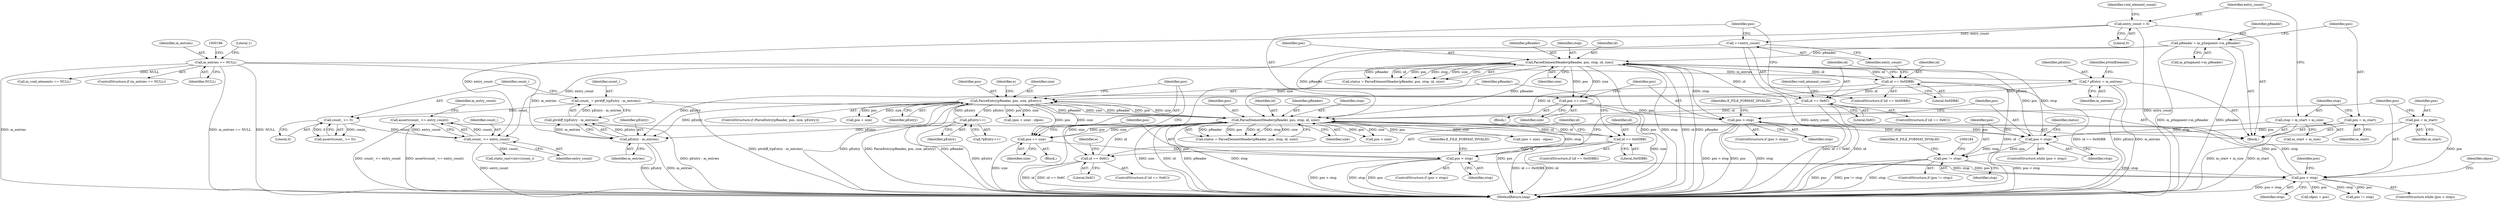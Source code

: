 digraph "0_Android_cc274e2abe8b2a6698a5c47d8aa4bb45f1f9538d_34@API" {
"1000328" [label="(Call,assert(count_ <= entry_count))"];
"1000329" [label="(Call,count_ <= entry_count)"];
"1000325" [label="(Call,count_ >= 0)"];
"1000318" [label="(Call,count_ = ptrdiff_t(pEntry - m_entries))"];
"1000320" [label="(Call,ptrdiff_t(pEntry - m_entries))"];
"1000321" [label="(Call,pEntry - m_entries)"];
"1000208" [label="(Call,* pEntry = m_entries)"];
"1000189" [label="(Call,m_entries == NULL)"];
"1000250" [label="(Call,ParseEntry(pReader, pos, size, pEntry))"];
"1000232" [label="(Call,ParseElementHeader(pReader, pos, stop, id, size))"];
"1000143" [label="(Call,ParseElementHeader(pReader, pos, stop, id, size))"];
"1000110" [label="(Call,pReader = m_pSegment->m_pReader)"];
"1000134" [label="(Call,pos < stop)"];
"1000116" [label="(Call,pos = m_start)"];
"1000172" [label="(Call,pos > stop)"];
"1000168" [label="(Call,pos += size)"];
"1000120" [label="(Call,stop = m_start + m_size)"];
"1000163" [label="(Call,id == 0x6C)"];
"1000156" [label="(Call,id == 0x0DBB)"];
"1000219" [label="(Call,pos < stop)"];
"1000215" [label="(Call,pos = m_start)"];
"1000306" [label="(Call,pos > stop)"];
"1000302" [label="(Call,pos += size)"];
"1000178" [label="(Call,pos != stop)"];
"1000245" [label="(Call,id == 0x0DBB)"];
"1000278" [label="(Call,id == 0x6C)"];
"1000260" [label="(Call,pEntry++)"];
"1000159" [label="(Call,++entry_count)"];
"1000126" [label="(Call,entry_count = 0)"];
"1000224" [label="(Call,idpos = pos)"];
"1000133" [label="(ControlStructure,while (pos < stop))"];
"1000177" [label="(ControlStructure,if (pos != stop))"];
"1000137" [label="(Block,)"];
"1000279" [label="(Identifier,id)"];
"1000277" [label="(ControlStructure,if (id == 0x6C))"];
"1000134" [label="(Call,pos < stop)"];
"1000252" [label="(Identifier,pos)"];
"1000118" [label="(Identifier,m_start)"];
"1000250" [label="(Call,ParseEntry(pReader, pos, size, pEntry))"];
"1000272" [label="(Call,pos + size)"];
"1000127" [label="(Identifier,entry_count)"];
"1000201" [label="(Call,m_void_elements == NULL)"];
"1000302" [label="(Call,pos += size)"];
"1000213" [label="(Identifier,pVoidElement)"];
"1000233" [label="(Identifier,pReader)"];
"1000135" [label="(Identifier,pos)"];
"1000260" [label="(Call,pEntry++)"];
"1000298" [label="(Call,pos + size)"];
"1000180" [label="(Identifier,stop)"];
"1000297" [label="(Call,(pos + size) - idpos)"];
"1000312" [label="(Call,pos != stop)"];
"1000109" [label="(Block,)"];
"1000325" [label="(Call,count_ >= 0)"];
"1000225" [label="(Identifier,idpos)"];
"1000308" [label="(Identifier,stop)"];
"1000188" [label="(ControlStructure,if (m_entries == NULL))"];
"1000172" [label="(Call,pos > stop)"];
"1000246" [label="(Identifier,id)"];
"1000179" [label="(Identifier,pos)"];
"1000322" [label="(Identifier,pEntry)"];
"1000222" [label="(Block,)"];
"1000131" [label="(Identifier,void_element_count)"];
"1000165" [label="(Literal,0x6C)"];
"1000209" [label="(Identifier,pEntry)"];
"1000116" [label="(Call,pos = m_start)"];
"1000258" [label="(Identifier,e)"];
"1000173" [label="(Identifier,pos)"];
"1000330" [label="(Identifier,count_)"];
"1000194" [label="(Literal,1)"];
"1000329" [label="(Call,count_ <= entry_count)"];
"1000168" [label="(Call,pos += size)"];
"1000324" [label="(Call,assert(count_ >= 0))"];
"1000253" [label="(Identifier,size)"];
"1000333" [label="(Identifier,m_entry_count)"];
"1000230" [label="(Call,status = ParseElementHeader(pReader, pos, stop, id, size))"];
"1000159" [label="(Call,++entry_count)"];
"1000191" [label="(Identifier,NULL)"];
"1000120" [label="(Call,stop = m_start + m_size)"];
"1000261" [label="(Identifier,pEntry)"];
"1000162" [label="(ControlStructure,if (id == 0x6C))"];
"1000327" [label="(Literal,0)"];
"1000217" [label="(Identifier,m_start)"];
"1000157" [label="(Identifier,id)"];
"1000144" [label="(Identifier,pReader)"];
"1000259" [label="(Call,*pEntry++)"];
"1000117" [label="(Identifier,pos)"];
"1000189" [label="(Call,m_entries == NULL)"];
"1000235" [label="(Identifier,stop)"];
"1000323" [label="(Identifier,m_entries)"];
"1000326" [label="(Identifier,count_)"];
"1000245" [label="(Call,id == 0x0DBB)"];
"1000306" [label="(Call,pos > stop)"];
"1000284" [label="(Identifier,e)"];
"1000148" [label="(Identifier,size)"];
"1000303" [label="(Identifier,pos)"];
"1000232" [label="(Call,ParseElementHeader(pReader, pos, stop, id, size))"];
"1000334" [label="(Call,static_cast<int>(count_))"];
"1000305" [label="(ControlStructure,if (pos > stop))"];
"1000216" [label="(Identifier,pos)"];
"1000169" [label="(Identifier,pos)"];
"1000143" [label="(Call,ParseElementHeader(pReader, pos, stop, id, size))"];
"1000190" [label="(Identifier,m_entries)"];
"1000254" [label="(Identifier,pEntry)"];
"1000141" [label="(Call,status = ParseElementHeader(pReader, pos, stop, id, size))"];
"1000155" [label="(ControlStructure,if (id == 0x0DBB))"];
"1000142" [label="(Identifier,status)"];
"1000110" [label="(Call,pReader = m_pSegment->m_pReader)"];
"1000234" [label="(Identifier,pos)"];
"1000126" [label="(Call,entry_count = 0)"];
"1000318" [label="(Call,count_ = ptrdiff_t(pEntry - m_entries))"];
"1000244" [label="(ControlStructure,if (id == 0x0DBB))"];
"1000176" [label="(Identifier,E_FILE_FORMAT_INVALID)"];
"1000170" [label="(Identifier,size)"];
"1000146" [label="(Identifier,stop)"];
"1000121" [label="(Identifier,stop)"];
"1000112" [label="(Call,m_pSegment->m_pReader)"];
"1000158" [label="(Literal,0x0DBB)"];
"1000271" [label="(Call,(pos + size) - idpos)"];
"1000163" [label="(Call,id == 0x6C)"];
"1000304" [label="(Identifier,size)"];
"1000122" [label="(Call,m_start + m_size)"];
"1000147" [label="(Identifier,id)"];
"1000320" [label="(Call,ptrdiff_t(pEntry - m_entries))"];
"1000156" [label="(Call,id == 0x0DBB)"];
"1000280" [label="(Literal,0x6C)"];
"1000128" [label="(Literal,0)"];
"1000321" [label="(Call,pEntry - m_entries)"];
"1000220" [label="(Identifier,pos)"];
"1000218" [label="(ControlStructure,while (pos < stop))"];
"1000313" [label="(Identifier,pos)"];
"1000210" [label="(Identifier,m_entries)"];
"1000247" [label="(Literal,0x0DBB)"];
"1000164" [label="(Identifier,id)"];
"1000174" [label="(Identifier,stop)"];
"1000182" [label="(Identifier,E_FILE_FORMAT_INVALID)"];
"1000251" [label="(Identifier,pReader)"];
"1000219" [label="(Call,pos < stop)"];
"1000145" [label="(Identifier,pos)"];
"1000171" [label="(ControlStructure,if (pos > stop))"];
"1000178" [label="(Call,pos != stop)"];
"1000236" [label="(Identifier,id)"];
"1000328" [label="(Call,assert(count_ <= entry_count))"];
"1000249" [label="(ControlStructure,if (ParseEntry(pReader, pos, size, pEntry)))"];
"1000358" [label="(MethodReturn,long)"];
"1000111" [label="(Identifier,pReader)"];
"1000221" [label="(Identifier,stop)"];
"1000215" [label="(Call,pos = m_start)"];
"1000237" [label="(Identifier,size)"];
"1000319" [label="(Identifier,count_)"];
"1000331" [label="(Identifier,entry_count)"];
"1000208" [label="(Call,* pEntry = m_entries)"];
"1000278" [label="(Call,id == 0x6C)"];
"1000160" [label="(Identifier,entry_count)"];
"1000307" [label="(Identifier,pos)"];
"1000167" [label="(Identifier,void_element_count)"];
"1000310" [label="(Identifier,E_FILE_FORMAT_INVALID)"];
"1000136" [label="(Identifier,stop)"];
"1000328" -> "1000109"  [label="AST: "];
"1000328" -> "1000329"  [label="CFG: "];
"1000329" -> "1000328"  [label="AST: "];
"1000333" -> "1000328"  [label="CFG: "];
"1000328" -> "1000358"  [label="DDG: assert(count_ <= entry_count)"];
"1000328" -> "1000358"  [label="DDG: count_ <= entry_count"];
"1000329" -> "1000328"  [label="DDG: count_"];
"1000329" -> "1000328"  [label="DDG: entry_count"];
"1000329" -> "1000331"  [label="CFG: "];
"1000330" -> "1000329"  [label="AST: "];
"1000331" -> "1000329"  [label="AST: "];
"1000329" -> "1000358"  [label="DDG: entry_count"];
"1000325" -> "1000329"  [label="DDG: count_"];
"1000159" -> "1000329"  [label="DDG: entry_count"];
"1000126" -> "1000329"  [label="DDG: entry_count"];
"1000329" -> "1000334"  [label="DDG: count_"];
"1000325" -> "1000324"  [label="AST: "];
"1000325" -> "1000327"  [label="CFG: "];
"1000326" -> "1000325"  [label="AST: "];
"1000327" -> "1000325"  [label="AST: "];
"1000324" -> "1000325"  [label="CFG: "];
"1000325" -> "1000324"  [label="DDG: count_"];
"1000325" -> "1000324"  [label="DDG: 0"];
"1000318" -> "1000325"  [label="DDG: count_"];
"1000318" -> "1000109"  [label="AST: "];
"1000318" -> "1000320"  [label="CFG: "];
"1000319" -> "1000318"  [label="AST: "];
"1000320" -> "1000318"  [label="AST: "];
"1000326" -> "1000318"  [label="CFG: "];
"1000318" -> "1000358"  [label="DDG: ptrdiff_t(pEntry - m_entries)"];
"1000320" -> "1000318"  [label="DDG: pEntry - m_entries"];
"1000320" -> "1000321"  [label="CFG: "];
"1000321" -> "1000320"  [label="AST: "];
"1000320" -> "1000358"  [label="DDG: pEntry - m_entries"];
"1000321" -> "1000320"  [label="DDG: pEntry"];
"1000321" -> "1000320"  [label="DDG: m_entries"];
"1000321" -> "1000323"  [label="CFG: "];
"1000322" -> "1000321"  [label="AST: "];
"1000323" -> "1000321"  [label="AST: "];
"1000321" -> "1000358"  [label="DDG: pEntry"];
"1000321" -> "1000358"  [label="DDG: m_entries"];
"1000208" -> "1000321"  [label="DDG: pEntry"];
"1000250" -> "1000321"  [label="DDG: pEntry"];
"1000260" -> "1000321"  [label="DDG: pEntry"];
"1000189" -> "1000321"  [label="DDG: m_entries"];
"1000208" -> "1000109"  [label="AST: "];
"1000208" -> "1000210"  [label="CFG: "];
"1000209" -> "1000208"  [label="AST: "];
"1000210" -> "1000208"  [label="AST: "];
"1000213" -> "1000208"  [label="CFG: "];
"1000208" -> "1000358"  [label="DDG: pEntry"];
"1000208" -> "1000358"  [label="DDG: m_entries"];
"1000189" -> "1000208"  [label="DDG: m_entries"];
"1000208" -> "1000250"  [label="DDG: pEntry"];
"1000189" -> "1000188"  [label="AST: "];
"1000189" -> "1000191"  [label="CFG: "];
"1000190" -> "1000189"  [label="AST: "];
"1000191" -> "1000189"  [label="AST: "];
"1000194" -> "1000189"  [label="CFG: "];
"1000196" -> "1000189"  [label="CFG: "];
"1000189" -> "1000358"  [label="DDG: m_entries"];
"1000189" -> "1000358"  [label="DDG: m_entries == NULL"];
"1000189" -> "1000358"  [label="DDG: NULL"];
"1000189" -> "1000201"  [label="DDG: NULL"];
"1000250" -> "1000249"  [label="AST: "];
"1000250" -> "1000254"  [label="CFG: "];
"1000251" -> "1000250"  [label="AST: "];
"1000252" -> "1000250"  [label="AST: "];
"1000253" -> "1000250"  [label="AST: "];
"1000254" -> "1000250"  [label="AST: "];
"1000258" -> "1000250"  [label="CFG: "];
"1000303" -> "1000250"  [label="CFG: "];
"1000250" -> "1000358"  [label="DDG: pReader"];
"1000250" -> "1000358"  [label="DDG: pEntry"];
"1000250" -> "1000358"  [label="DDG: ParseEntry(pReader, pos, size, pEntry)"];
"1000250" -> "1000232"  [label="DDG: pReader"];
"1000250" -> "1000232"  [label="DDG: size"];
"1000232" -> "1000250"  [label="DDG: pReader"];
"1000232" -> "1000250"  [label="DDG: pos"];
"1000232" -> "1000250"  [label="DDG: size"];
"1000260" -> "1000250"  [label="DDG: pEntry"];
"1000250" -> "1000260"  [label="DDG: pEntry"];
"1000250" -> "1000271"  [label="DDG: pos"];
"1000250" -> "1000271"  [label="DDG: size"];
"1000250" -> "1000272"  [label="DDG: pos"];
"1000250" -> "1000272"  [label="DDG: size"];
"1000250" -> "1000302"  [label="DDG: size"];
"1000250" -> "1000302"  [label="DDG: pos"];
"1000232" -> "1000230"  [label="AST: "];
"1000232" -> "1000237"  [label="CFG: "];
"1000233" -> "1000232"  [label="AST: "];
"1000234" -> "1000232"  [label="AST: "];
"1000235" -> "1000232"  [label="AST: "];
"1000236" -> "1000232"  [label="AST: "];
"1000237" -> "1000232"  [label="AST: "];
"1000230" -> "1000232"  [label="CFG: "];
"1000232" -> "1000358"  [label="DDG: size"];
"1000232" -> "1000358"  [label="DDG: id"];
"1000232" -> "1000358"  [label="DDG: pReader"];
"1000232" -> "1000358"  [label="DDG: stop"];
"1000232" -> "1000358"  [label="DDG: pos"];
"1000232" -> "1000230"  [label="DDG: pReader"];
"1000232" -> "1000230"  [label="DDG: pos"];
"1000232" -> "1000230"  [label="DDG: id"];
"1000232" -> "1000230"  [label="DDG: stop"];
"1000232" -> "1000230"  [label="DDG: size"];
"1000143" -> "1000232"  [label="DDG: pReader"];
"1000143" -> "1000232"  [label="DDG: size"];
"1000110" -> "1000232"  [label="DDG: pReader"];
"1000219" -> "1000232"  [label="DDG: pos"];
"1000219" -> "1000232"  [label="DDG: stop"];
"1000163" -> "1000232"  [label="DDG: id"];
"1000156" -> "1000232"  [label="DDG: id"];
"1000245" -> "1000232"  [label="DDG: id"];
"1000278" -> "1000232"  [label="DDG: id"];
"1000232" -> "1000245"  [label="DDG: id"];
"1000232" -> "1000297"  [label="DDG: pos"];
"1000232" -> "1000297"  [label="DDG: size"];
"1000232" -> "1000298"  [label="DDG: pos"];
"1000232" -> "1000298"  [label="DDG: size"];
"1000232" -> "1000302"  [label="DDG: size"];
"1000232" -> "1000302"  [label="DDG: pos"];
"1000232" -> "1000306"  [label="DDG: stop"];
"1000143" -> "1000141"  [label="AST: "];
"1000143" -> "1000148"  [label="CFG: "];
"1000144" -> "1000143"  [label="AST: "];
"1000145" -> "1000143"  [label="AST: "];
"1000146" -> "1000143"  [label="AST: "];
"1000147" -> "1000143"  [label="AST: "];
"1000148" -> "1000143"  [label="AST: "];
"1000141" -> "1000143"  [label="CFG: "];
"1000143" -> "1000358"  [label="DDG: pReader"];
"1000143" -> "1000358"  [label="DDG: size"];
"1000143" -> "1000358"  [label="DDG: pos"];
"1000143" -> "1000358"  [label="DDG: stop"];
"1000143" -> "1000358"  [label="DDG: id"];
"1000143" -> "1000141"  [label="DDG: pReader"];
"1000143" -> "1000141"  [label="DDG: id"];
"1000143" -> "1000141"  [label="DDG: pos"];
"1000143" -> "1000141"  [label="DDG: stop"];
"1000143" -> "1000141"  [label="DDG: size"];
"1000110" -> "1000143"  [label="DDG: pReader"];
"1000134" -> "1000143"  [label="DDG: pos"];
"1000134" -> "1000143"  [label="DDG: stop"];
"1000163" -> "1000143"  [label="DDG: id"];
"1000156" -> "1000143"  [label="DDG: id"];
"1000143" -> "1000156"  [label="DDG: id"];
"1000143" -> "1000168"  [label="DDG: size"];
"1000143" -> "1000168"  [label="DDG: pos"];
"1000143" -> "1000172"  [label="DDG: stop"];
"1000110" -> "1000109"  [label="AST: "];
"1000110" -> "1000112"  [label="CFG: "];
"1000111" -> "1000110"  [label="AST: "];
"1000112" -> "1000110"  [label="AST: "];
"1000117" -> "1000110"  [label="CFG: "];
"1000110" -> "1000358"  [label="DDG: m_pSegment->m_pReader"];
"1000110" -> "1000358"  [label="DDG: pReader"];
"1000134" -> "1000133"  [label="AST: "];
"1000134" -> "1000136"  [label="CFG: "];
"1000135" -> "1000134"  [label="AST: "];
"1000136" -> "1000134"  [label="AST: "];
"1000142" -> "1000134"  [label="CFG: "];
"1000179" -> "1000134"  [label="CFG: "];
"1000134" -> "1000358"  [label="DDG: pos < stop"];
"1000116" -> "1000134"  [label="DDG: pos"];
"1000172" -> "1000134"  [label="DDG: pos"];
"1000172" -> "1000134"  [label="DDG: stop"];
"1000120" -> "1000134"  [label="DDG: stop"];
"1000134" -> "1000178"  [label="DDG: pos"];
"1000134" -> "1000178"  [label="DDG: stop"];
"1000116" -> "1000109"  [label="AST: "];
"1000116" -> "1000118"  [label="CFG: "];
"1000117" -> "1000116"  [label="AST: "];
"1000118" -> "1000116"  [label="AST: "];
"1000121" -> "1000116"  [label="CFG: "];
"1000172" -> "1000171"  [label="AST: "];
"1000172" -> "1000174"  [label="CFG: "];
"1000173" -> "1000172"  [label="AST: "];
"1000174" -> "1000172"  [label="AST: "];
"1000135" -> "1000172"  [label="CFG: "];
"1000176" -> "1000172"  [label="CFG: "];
"1000172" -> "1000358"  [label="DDG: stop"];
"1000172" -> "1000358"  [label="DDG: pos > stop"];
"1000172" -> "1000358"  [label="DDG: pos"];
"1000168" -> "1000172"  [label="DDG: pos"];
"1000168" -> "1000137"  [label="AST: "];
"1000168" -> "1000170"  [label="CFG: "];
"1000169" -> "1000168"  [label="AST: "];
"1000170" -> "1000168"  [label="AST: "];
"1000173" -> "1000168"  [label="CFG: "];
"1000168" -> "1000358"  [label="DDG: size"];
"1000120" -> "1000109"  [label="AST: "];
"1000120" -> "1000122"  [label="CFG: "];
"1000121" -> "1000120"  [label="AST: "];
"1000122" -> "1000120"  [label="AST: "];
"1000127" -> "1000120"  [label="CFG: "];
"1000120" -> "1000358"  [label="DDG: m_start + m_size"];
"1000163" -> "1000162"  [label="AST: "];
"1000163" -> "1000165"  [label="CFG: "];
"1000164" -> "1000163"  [label="AST: "];
"1000165" -> "1000163"  [label="AST: "];
"1000167" -> "1000163"  [label="CFG: "];
"1000169" -> "1000163"  [label="CFG: "];
"1000163" -> "1000358"  [label="DDG: id"];
"1000163" -> "1000358"  [label="DDG: id == 0x6C"];
"1000156" -> "1000163"  [label="DDG: id"];
"1000156" -> "1000155"  [label="AST: "];
"1000156" -> "1000158"  [label="CFG: "];
"1000157" -> "1000156"  [label="AST: "];
"1000158" -> "1000156"  [label="AST: "];
"1000160" -> "1000156"  [label="CFG: "];
"1000164" -> "1000156"  [label="CFG: "];
"1000156" -> "1000358"  [label="DDG: id"];
"1000156" -> "1000358"  [label="DDG: id == 0x0DBB"];
"1000219" -> "1000218"  [label="AST: "];
"1000219" -> "1000221"  [label="CFG: "];
"1000220" -> "1000219"  [label="AST: "];
"1000221" -> "1000219"  [label="AST: "];
"1000225" -> "1000219"  [label="CFG: "];
"1000313" -> "1000219"  [label="CFG: "];
"1000219" -> "1000358"  [label="DDG: pos < stop"];
"1000215" -> "1000219"  [label="DDG: pos"];
"1000306" -> "1000219"  [label="DDG: pos"];
"1000306" -> "1000219"  [label="DDG: stop"];
"1000178" -> "1000219"  [label="DDG: stop"];
"1000219" -> "1000224"  [label="DDG: pos"];
"1000219" -> "1000312"  [label="DDG: pos"];
"1000219" -> "1000312"  [label="DDG: stop"];
"1000215" -> "1000109"  [label="AST: "];
"1000215" -> "1000217"  [label="CFG: "];
"1000216" -> "1000215"  [label="AST: "];
"1000217" -> "1000215"  [label="AST: "];
"1000220" -> "1000215"  [label="CFG: "];
"1000215" -> "1000358"  [label="DDG: m_start"];
"1000306" -> "1000305"  [label="AST: "];
"1000306" -> "1000308"  [label="CFG: "];
"1000307" -> "1000306"  [label="AST: "];
"1000308" -> "1000306"  [label="AST: "];
"1000220" -> "1000306"  [label="CFG: "];
"1000310" -> "1000306"  [label="CFG: "];
"1000306" -> "1000358"  [label="DDG: pos"];
"1000306" -> "1000358"  [label="DDG: pos > stop"];
"1000306" -> "1000358"  [label="DDG: stop"];
"1000302" -> "1000306"  [label="DDG: pos"];
"1000302" -> "1000222"  [label="AST: "];
"1000302" -> "1000304"  [label="CFG: "];
"1000303" -> "1000302"  [label="AST: "];
"1000304" -> "1000302"  [label="AST: "];
"1000307" -> "1000302"  [label="CFG: "];
"1000302" -> "1000358"  [label="DDG: size"];
"1000178" -> "1000177"  [label="AST: "];
"1000178" -> "1000180"  [label="CFG: "];
"1000179" -> "1000178"  [label="AST: "];
"1000180" -> "1000178"  [label="AST: "];
"1000182" -> "1000178"  [label="CFG: "];
"1000184" -> "1000178"  [label="CFG: "];
"1000178" -> "1000358"  [label="DDG: pos"];
"1000178" -> "1000358"  [label="DDG: pos != stop"];
"1000178" -> "1000358"  [label="DDG: stop"];
"1000245" -> "1000244"  [label="AST: "];
"1000245" -> "1000247"  [label="CFG: "];
"1000246" -> "1000245"  [label="AST: "];
"1000247" -> "1000245"  [label="AST: "];
"1000251" -> "1000245"  [label="CFG: "];
"1000279" -> "1000245"  [label="CFG: "];
"1000245" -> "1000358"  [label="DDG: id == 0x0DBB"];
"1000245" -> "1000358"  [label="DDG: id"];
"1000245" -> "1000278"  [label="DDG: id"];
"1000278" -> "1000277"  [label="AST: "];
"1000278" -> "1000280"  [label="CFG: "];
"1000279" -> "1000278"  [label="AST: "];
"1000280" -> "1000278"  [label="AST: "];
"1000284" -> "1000278"  [label="CFG: "];
"1000303" -> "1000278"  [label="CFG: "];
"1000278" -> "1000358"  [label="DDG: id == 0x6C"];
"1000278" -> "1000358"  [label="DDG: id"];
"1000260" -> "1000259"  [label="AST: "];
"1000260" -> "1000261"  [label="CFG: "];
"1000261" -> "1000260"  [label="AST: "];
"1000259" -> "1000260"  [label="CFG: "];
"1000260" -> "1000358"  [label="DDG: pEntry"];
"1000159" -> "1000155"  [label="AST: "];
"1000159" -> "1000160"  [label="CFG: "];
"1000160" -> "1000159"  [label="AST: "];
"1000169" -> "1000159"  [label="CFG: "];
"1000159" -> "1000358"  [label="DDG: entry_count"];
"1000126" -> "1000159"  [label="DDG: entry_count"];
"1000126" -> "1000109"  [label="AST: "];
"1000126" -> "1000128"  [label="CFG: "];
"1000127" -> "1000126"  [label="AST: "];
"1000128" -> "1000126"  [label="AST: "];
"1000131" -> "1000126"  [label="CFG: "];
"1000126" -> "1000358"  [label="DDG: entry_count"];
}
